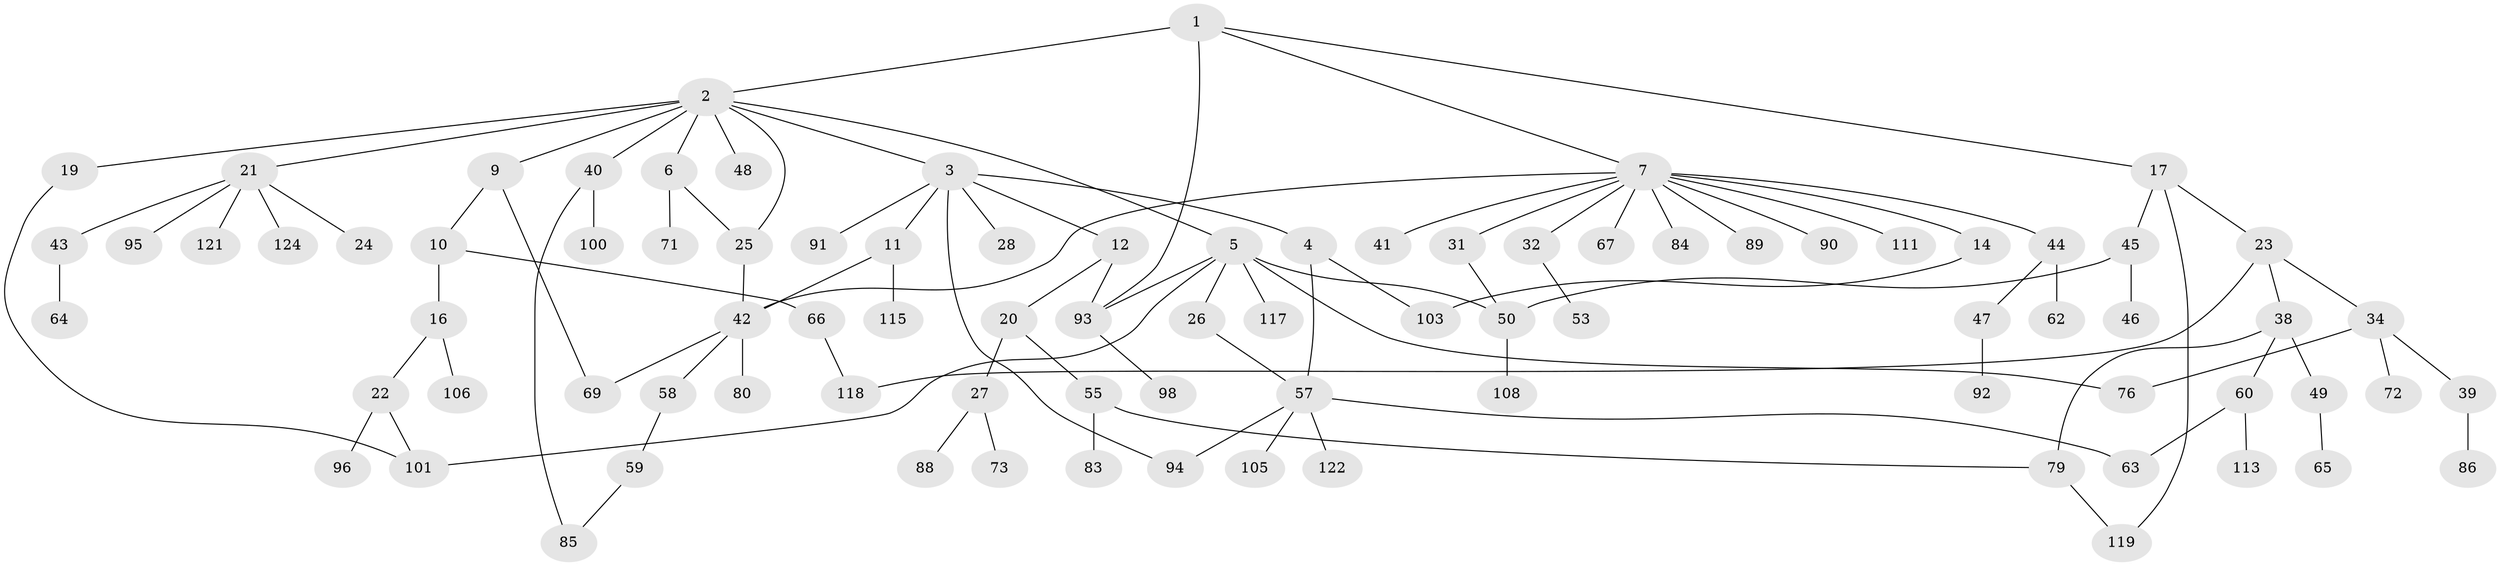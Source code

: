 // Generated by graph-tools (version 1.1) at 2025/51/02/27/25 19:51:36]
// undirected, 88 vertices, 106 edges
graph export_dot {
graph [start="1"]
  node [color=gray90,style=filled];
  1;
  2 [super="+13"];
  3 [super="+68"];
  4 [super="+99"];
  5 [super="+37"];
  6 [super="+51"];
  7 [super="+8"];
  9 [super="+15"];
  10 [super="+114"];
  11 [super="+30"];
  12 [super="+87"];
  14 [super="+18"];
  16 [super="+52"];
  17 [super="+36"];
  19 [super="+78"];
  20;
  21 [super="+77"];
  22;
  23 [super="+112"];
  24;
  25 [super="+74"];
  26 [super="+29"];
  27;
  28;
  31;
  32 [super="+33"];
  34 [super="+35"];
  38 [super="+82"];
  39;
  40 [super="+56"];
  41;
  42 [super="+61"];
  43 [super="+109"];
  44;
  45;
  46;
  47 [super="+116"];
  48;
  49 [super="+81"];
  50 [super="+54"];
  53;
  55 [super="+75"];
  57 [super="+104"];
  58;
  59 [super="+102"];
  60 [super="+70"];
  62;
  63;
  64;
  65;
  66;
  67;
  69;
  71;
  72;
  73 [super="+97"];
  76;
  79 [super="+110"];
  80;
  83;
  84;
  85 [super="+107"];
  86;
  88 [super="+126"];
  89;
  90;
  91;
  92;
  93 [super="+123"];
  94;
  95;
  96;
  98;
  100;
  101 [super="+125"];
  103;
  105;
  106;
  108;
  111;
  113;
  115;
  117 [super="+120"];
  118;
  119;
  121;
  122;
  124;
  1 -- 2;
  1 -- 7;
  1 -- 17;
  1 -- 93;
  2 -- 3;
  2 -- 5;
  2 -- 6;
  2 -- 9;
  2 -- 19;
  2 -- 40;
  2 -- 48;
  2 -- 21;
  2 -- 25;
  3 -- 4;
  3 -- 11;
  3 -- 12;
  3 -- 28;
  3 -- 94;
  3 -- 91;
  4 -- 57;
  4 -- 103;
  5 -- 26;
  5 -- 50;
  5 -- 101;
  5 -- 76;
  5 -- 93;
  5 -- 117;
  6 -- 25;
  6 -- 71;
  7 -- 14;
  7 -- 32;
  7 -- 42;
  7 -- 84;
  7 -- 89;
  7 -- 90;
  7 -- 111;
  7 -- 67;
  7 -- 41;
  7 -- 44;
  7 -- 31;
  9 -- 10;
  9 -- 69;
  10 -- 16;
  10 -- 66;
  11 -- 115;
  11 -- 42;
  12 -- 20;
  12 -- 93;
  14 -- 103;
  16 -- 22;
  16 -- 106;
  17 -- 23;
  17 -- 45;
  17 -- 119;
  19 -- 101;
  20 -- 27;
  20 -- 55;
  21 -- 24;
  21 -- 43;
  21 -- 121;
  21 -- 124;
  21 -- 95;
  22 -- 96;
  22 -- 101;
  23 -- 34;
  23 -- 38;
  23 -- 118;
  25 -- 42;
  26 -- 57;
  27 -- 73;
  27 -- 88;
  31 -- 50;
  32 -- 53;
  34 -- 39;
  34 -- 72;
  34 -- 76;
  38 -- 49;
  38 -- 60;
  38 -- 79;
  39 -- 86;
  40 -- 85;
  40 -- 100;
  42 -- 58;
  42 -- 80 [weight=2];
  42 -- 69;
  43 -- 64;
  44 -- 47;
  44 -- 62;
  45 -- 46;
  45 -- 50;
  47 -- 92;
  49 -- 65;
  50 -- 108;
  55 -- 79;
  55 -- 83;
  57 -- 105;
  57 -- 122;
  57 -- 94;
  57 -- 63;
  58 -- 59;
  59 -- 85;
  60 -- 63;
  60 -- 113;
  66 -- 118;
  79 -- 119;
  93 -- 98;
}
